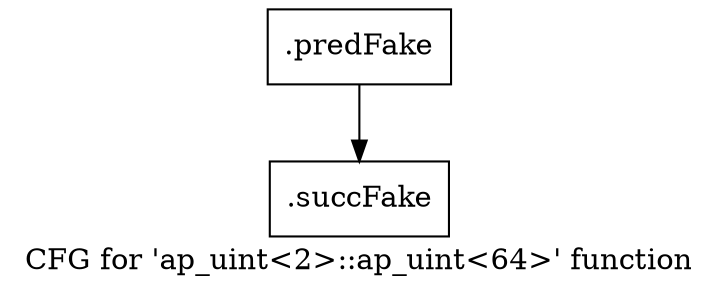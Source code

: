 digraph "CFG for 'ap_uint\<2\>::ap_uint\<64\>' function" {
	label="CFG for 'ap_uint\<2\>::ap_uint\<64\>' function";

	Node0x5ea2040 [shape=record,filename="",linenumber="",label="{.predFake}"];
	Node0x5ea2040 -> Node0x6107bf0[ callList="" memoryops="" filename="/mnt/xilinx/Vitis_HLS/2021.2/include/ap_int.h" execusionnum="0"];
	Node0x6107bf0 [shape=record,filename="/mnt/xilinx/Vitis_HLS/2021.2/include/ap_int.h",linenumber="224",label="{.succFake}"];
}
